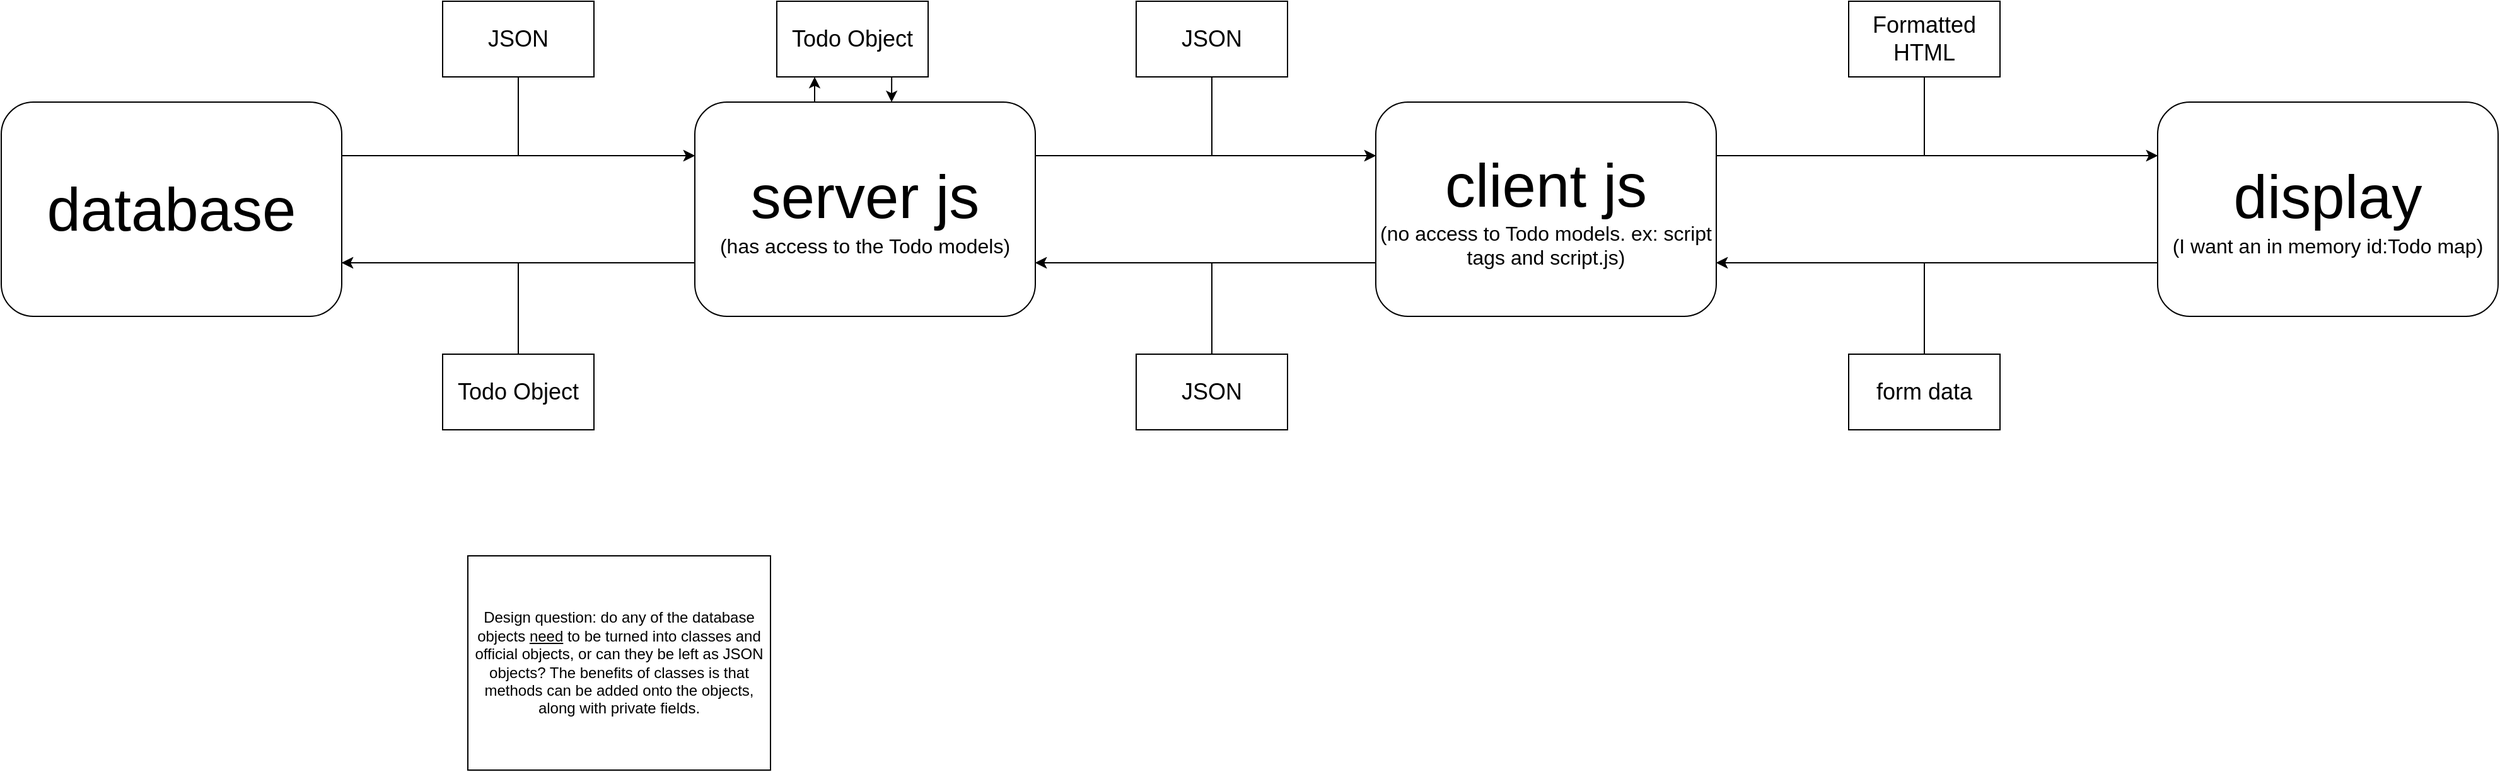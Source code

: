 <mxfile version="14.9.2" type="device"><diagram id="hYy5u1TXtZTJ3QIfh2jE" name="Page-1"><mxGraphModel dx="1859" dy="625" grid="1" gridSize="10" guides="1" tooltips="1" connect="1" arrows="1" fold="1" page="1" pageScale="1" pageWidth="850" pageHeight="1100" math="0" shadow="0"><root><mxCell id="0"/><mxCell id="1" parent="0"/><mxCell id="seGj1xFU5W-lR2ju6AwS-5" style="edgeStyle=orthogonalEdgeStyle;rounded=0;orthogonalLoop=1;jettySize=auto;html=1;exitX=1;exitY=0.25;exitDx=0;exitDy=0;entryX=0;entryY=0.25;entryDx=0;entryDy=0;" parent="1" source="seGj1xFU5W-lR2ju6AwS-1" target="seGj1xFU5W-lR2ju6AwS-2" edge="1"><mxGeometry relative="1" as="geometry"/></mxCell><mxCell id="seGj1xFU5W-lR2ju6AwS-1" value="&lt;font style=&quot;font-size: 48px&quot;&gt;database&lt;/font&gt;" style="rounded=1;whiteSpace=wrap;html=1;" parent="1" vertex="1"><mxGeometry x="-250" y="250" width="270" height="170" as="geometry"/></mxCell><mxCell id="seGj1xFU5W-lR2ju6AwS-9" style="edgeStyle=orthogonalEdgeStyle;rounded=0;orthogonalLoop=1;jettySize=auto;html=1;exitX=1;exitY=0.25;exitDx=0;exitDy=0;entryX=0;entryY=0.25;entryDx=0;entryDy=0;" parent="1" source="seGj1xFU5W-lR2ju6AwS-2" target="seGj1xFU5W-lR2ju6AwS-3" edge="1"><mxGeometry relative="1" as="geometry"/></mxCell><mxCell id="seGj1xFU5W-lR2ju6AwS-16" style="edgeStyle=orthogonalEdgeStyle;rounded=0;orthogonalLoop=1;jettySize=auto;html=1;exitX=0;exitY=0.75;exitDx=0;exitDy=0;entryX=1;entryY=0.75;entryDx=0;entryDy=0;" parent="1" source="seGj1xFU5W-lR2ju6AwS-2" target="seGj1xFU5W-lR2ju6AwS-1" edge="1"><mxGeometry relative="1" as="geometry"/></mxCell><mxCell id="uL-rkPGjHjt-W1LiLW3e-4" style="edgeStyle=orthogonalEdgeStyle;rounded=0;orthogonalLoop=1;jettySize=auto;html=1;exitX=0.25;exitY=0;exitDx=0;exitDy=0;entryX=0.25;entryY=1;entryDx=0;entryDy=0;" edge="1" parent="1" source="seGj1xFU5W-lR2ju6AwS-2" target="uL-rkPGjHjt-W1LiLW3e-1"><mxGeometry relative="1" as="geometry"/></mxCell><mxCell id="seGj1xFU5W-lR2ju6AwS-2" value="&lt;span style=&quot;font-size: 48px&quot;&gt;server js&lt;/span&gt;&lt;br&gt;&lt;font size=&quot;3&quot;&gt;(has access to the Todo models)&lt;/font&gt;" style="rounded=1;whiteSpace=wrap;html=1;" parent="1" vertex="1"><mxGeometry x="300" y="250" width="270" height="170" as="geometry"/></mxCell><mxCell id="seGj1xFU5W-lR2ju6AwS-12" style="edgeStyle=orthogonalEdgeStyle;rounded=0;orthogonalLoop=1;jettySize=auto;html=1;exitX=1;exitY=0.25;exitDx=0;exitDy=0;entryX=0;entryY=0.25;entryDx=0;entryDy=0;" parent="1" source="seGj1xFU5W-lR2ju6AwS-3" target="seGj1xFU5W-lR2ju6AwS-4" edge="1"><mxGeometry relative="1" as="geometry"/></mxCell><mxCell id="seGj1xFU5W-lR2ju6AwS-15" style="edgeStyle=orthogonalEdgeStyle;rounded=0;orthogonalLoop=1;jettySize=auto;html=1;exitX=0;exitY=0.75;exitDx=0;exitDy=0;entryX=1;entryY=0.75;entryDx=0;entryDy=0;" parent="1" source="seGj1xFU5W-lR2ju6AwS-3" target="seGj1xFU5W-lR2ju6AwS-2" edge="1"><mxGeometry relative="1" as="geometry"/></mxCell><mxCell id="seGj1xFU5W-lR2ju6AwS-3" value="&lt;font&gt;&lt;span style=&quot;font-size: 48px&quot;&gt;client js&lt;/span&gt;&lt;br&gt;&lt;font size=&quot;3&quot;&gt;(no access to Todo models. ex: script tags and script.js)&lt;/font&gt;&lt;br&gt;&lt;/font&gt;" style="rounded=1;whiteSpace=wrap;html=1;" parent="1" vertex="1"><mxGeometry x="840" y="250" width="270" height="170" as="geometry"/></mxCell><mxCell id="seGj1xFU5W-lR2ju6AwS-14" style="edgeStyle=orthogonalEdgeStyle;rounded=0;orthogonalLoop=1;jettySize=auto;html=1;exitX=0;exitY=0.75;exitDx=0;exitDy=0;entryX=1;entryY=0.75;entryDx=0;entryDy=0;" parent="1" source="seGj1xFU5W-lR2ju6AwS-4" target="seGj1xFU5W-lR2ju6AwS-3" edge="1"><mxGeometry relative="1" as="geometry"/></mxCell><mxCell id="seGj1xFU5W-lR2ju6AwS-4" value="&lt;font&gt;&lt;span style=&quot;font-size: 48px&quot;&gt;display&lt;/span&gt;&lt;br&gt;&lt;font size=&quot;3&quot;&gt;(I want an in memory id:Todo map)&lt;/font&gt;&lt;br&gt;&lt;/font&gt;" style="rounded=1;whiteSpace=wrap;html=1;" parent="1" vertex="1"><mxGeometry x="1460" y="250" width="270" height="170" as="geometry"/></mxCell><mxCell id="seGj1xFU5W-lR2ju6AwS-7" style="edgeStyle=orthogonalEdgeStyle;rounded=0;orthogonalLoop=1;jettySize=auto;html=1;exitX=0.5;exitY=1;exitDx=0;exitDy=0;entryX=0;entryY=0.25;entryDx=0;entryDy=0;" parent="1" source="seGj1xFU5W-lR2ju6AwS-6" target="seGj1xFU5W-lR2ju6AwS-2" edge="1"><mxGeometry relative="1" as="geometry"/></mxCell><mxCell id="seGj1xFU5W-lR2ju6AwS-6" value="&lt;font style=&quot;font-size: 18px&quot;&gt;JSON&lt;/font&gt;" style="rounded=0;whiteSpace=wrap;html=1;" parent="1" vertex="1"><mxGeometry x="100" y="170" width="120" height="60" as="geometry"/></mxCell><mxCell id="seGj1xFU5W-lR2ju6AwS-10" style="edgeStyle=orthogonalEdgeStyle;rounded=0;orthogonalLoop=1;jettySize=auto;html=1;exitX=0.5;exitY=1;exitDx=0;exitDy=0;entryX=0;entryY=0.25;entryDx=0;entryDy=0;" parent="1" source="seGj1xFU5W-lR2ju6AwS-8" target="seGj1xFU5W-lR2ju6AwS-3" edge="1"><mxGeometry relative="1" as="geometry"/></mxCell><mxCell id="seGj1xFU5W-lR2ju6AwS-8" value="&lt;span style=&quot;font-size: 18px&quot;&gt;JSON&lt;/span&gt;" style="rounded=0;whiteSpace=wrap;html=1;" parent="1" vertex="1"><mxGeometry x="650" y="170" width="120" height="60" as="geometry"/></mxCell><mxCell id="seGj1xFU5W-lR2ju6AwS-13" style="edgeStyle=orthogonalEdgeStyle;rounded=0;orthogonalLoop=1;jettySize=auto;html=1;exitX=0.5;exitY=1;exitDx=0;exitDy=0;entryX=0;entryY=0.25;entryDx=0;entryDy=0;" parent="1" source="seGj1xFU5W-lR2ju6AwS-11" target="seGj1xFU5W-lR2ju6AwS-4" edge="1"><mxGeometry relative="1" as="geometry"/></mxCell><mxCell id="seGj1xFU5W-lR2ju6AwS-11" value="&lt;span style=&quot;font-size: 18px&quot;&gt;Formatted&lt;br&gt;HTML&lt;br&gt;&lt;/span&gt;" style="rounded=0;whiteSpace=wrap;html=1;" parent="1" vertex="1"><mxGeometry x="1215" y="170" width="120" height="60" as="geometry"/></mxCell><mxCell id="seGj1xFU5W-lR2ju6AwS-18" style="edgeStyle=orthogonalEdgeStyle;rounded=0;orthogonalLoop=1;jettySize=auto;html=1;exitX=0.5;exitY=0;exitDx=0;exitDy=0;entryX=1;entryY=0.75;entryDx=0;entryDy=0;" parent="1" source="seGj1xFU5W-lR2ju6AwS-17" target="seGj1xFU5W-lR2ju6AwS-3" edge="1"><mxGeometry relative="1" as="geometry"/></mxCell><mxCell id="seGj1xFU5W-lR2ju6AwS-17" value="&lt;font style=&quot;font-size: 18px&quot;&gt;form data&lt;/font&gt;" style="rounded=0;whiteSpace=wrap;html=1;" parent="1" vertex="1"><mxGeometry x="1215" y="450" width="120" height="60" as="geometry"/></mxCell><mxCell id="seGj1xFU5W-lR2ju6AwS-21" style="edgeStyle=orthogonalEdgeStyle;rounded=0;orthogonalLoop=1;jettySize=auto;html=1;exitX=0.5;exitY=0;exitDx=0;exitDy=0;entryX=1;entryY=0.75;entryDx=0;entryDy=0;" parent="1" source="seGj1xFU5W-lR2ju6AwS-19" target="seGj1xFU5W-lR2ju6AwS-2" edge="1"><mxGeometry relative="1" as="geometry"/></mxCell><mxCell id="seGj1xFU5W-lR2ju6AwS-19" value="&lt;font style=&quot;font-size: 18px&quot;&gt;JSON&lt;/font&gt;" style="rounded=0;whiteSpace=wrap;html=1;" parent="1" vertex="1"><mxGeometry x="650" y="450" width="120" height="60" as="geometry"/></mxCell><mxCell id="seGj1xFU5W-lR2ju6AwS-23" style="edgeStyle=orthogonalEdgeStyle;rounded=0;orthogonalLoop=1;jettySize=auto;html=1;exitX=0.5;exitY=0;exitDx=0;exitDy=0;entryX=1;entryY=0.75;entryDx=0;entryDy=0;" parent="1" source="seGj1xFU5W-lR2ju6AwS-22" target="seGj1xFU5W-lR2ju6AwS-1" edge="1"><mxGeometry relative="1" as="geometry"/></mxCell><mxCell id="seGj1xFU5W-lR2ju6AwS-22" value="&lt;font style=&quot;font-size: 18px&quot;&gt;Todo Object&lt;/font&gt;" style="rounded=0;whiteSpace=wrap;html=1;" parent="1" vertex="1"><mxGeometry x="100" y="450" width="120" height="60" as="geometry"/></mxCell><mxCell id="uL-rkPGjHjt-W1LiLW3e-5" style="edgeStyle=orthogonalEdgeStyle;rounded=0;orthogonalLoop=1;jettySize=auto;html=1;exitX=0.75;exitY=1;exitDx=0;exitDy=0;entryX=0.578;entryY=0;entryDx=0;entryDy=0;entryPerimeter=0;" edge="1" parent="1" source="uL-rkPGjHjt-W1LiLW3e-1" target="seGj1xFU5W-lR2ju6AwS-2"><mxGeometry relative="1" as="geometry"/></mxCell><mxCell id="uL-rkPGjHjt-W1LiLW3e-1" value="&lt;font style=&quot;font-size: 18px&quot;&gt;Todo Object&lt;/font&gt;" style="rounded=0;whiteSpace=wrap;html=1;" vertex="1" parent="1"><mxGeometry x="365" y="170" width="120" height="60" as="geometry"/></mxCell><mxCell id="uL-rkPGjHjt-W1LiLW3e-6" value="Design question: do any of the database objects &lt;u&gt;need&lt;/u&gt;&amp;nbsp;to be turned into classes and official objects, or can they be left as JSON objects? The benefits of classes is that methods can be added onto the objects, along with private fields." style="rounded=0;whiteSpace=wrap;html=1;" vertex="1" parent="1"><mxGeometry x="120" y="610" width="240" height="170" as="geometry"/></mxCell></root></mxGraphModel></diagram></mxfile>